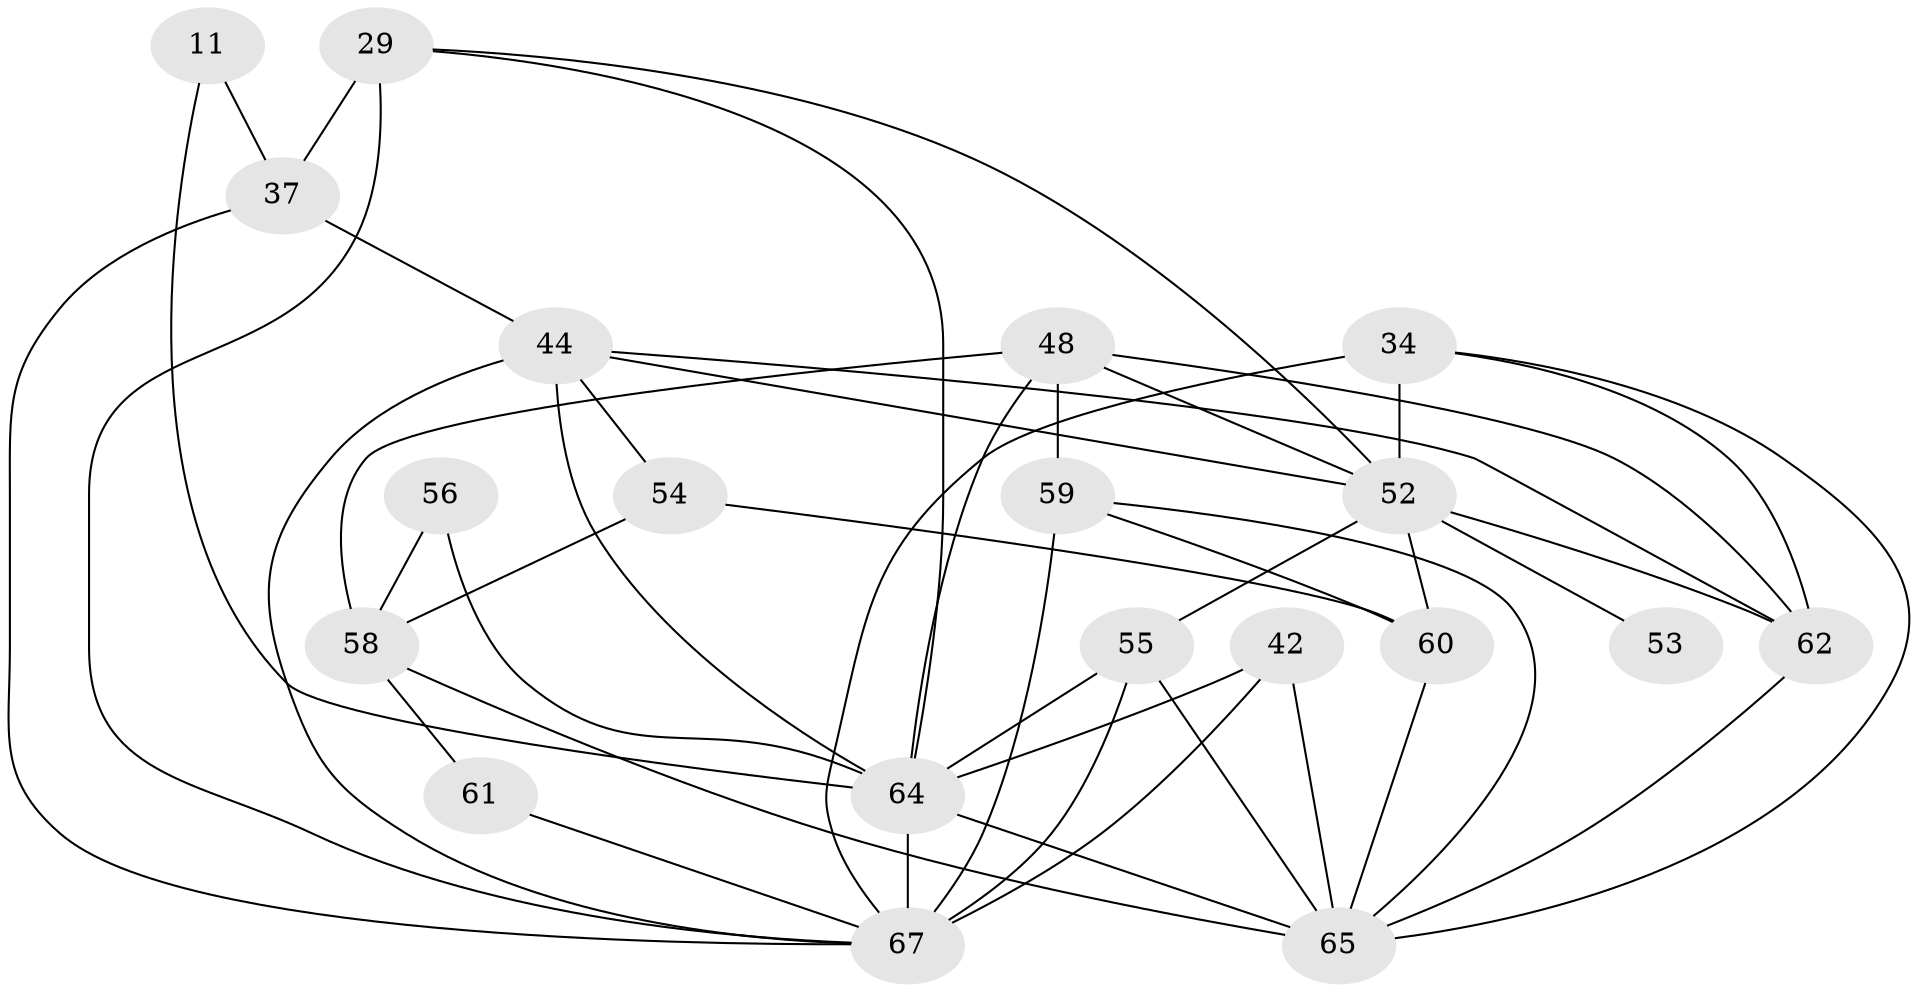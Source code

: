 // original degree distribution, {3: 0.26865671641791045, 6: 0.11940298507462686, 4: 0.31343283582089554, 8: 0.04477611940298507, 2: 0.13432835820895522, 5: 0.11940298507462686}
// Generated by graph-tools (version 1.1) at 2025/54/03/04/25 21:54:17]
// undirected, 20 vertices, 46 edges
graph export_dot {
graph [start="1"]
  node [color=gray90,style=filled];
  11;
  29 [super="+19"];
  34 [super="+23"];
  37 [super="+2"];
  42 [super="+21"];
  44 [super="+33+6"];
  48 [super="+9+14+46"];
  52 [super="+49+17"];
  53;
  54 [super="+24"];
  55 [super="+36"];
  56;
  58 [super="+25+50"];
  59 [super="+12"];
  60 [super="+41"];
  61;
  62 [super="+28+47+51+57"];
  64 [super="+45+8"];
  65 [super="+63+38+26"];
  67 [super="+15+66"];
  11 -- 37;
  11 -- 64;
  29 -- 37 [weight=3];
  29 -- 52;
  29 -- 67;
  29 -- 64;
  34 -- 62;
  34 -- 65;
  34 -- 67;
  34 -- 52 [weight=3];
  37 -- 44 [weight=3];
  37 -- 67;
  42 -- 67 [weight=2];
  42 -- 64;
  42 -- 65 [weight=5];
  44 -- 52;
  44 -- 62 [weight=2];
  44 -- 64 [weight=3];
  44 -- 67;
  44 -- 54 [weight=2];
  48 -- 52 [weight=2];
  48 -- 62 [weight=4];
  48 -- 59 [weight=2];
  48 -- 58 [weight=3];
  48 -- 64 [weight=4];
  52 -- 53 [weight=2];
  52 -- 55 [weight=2];
  52 -- 62;
  52 -- 60 [weight=2];
  54 -- 60;
  54 -- 58 [weight=2];
  55 -- 64 [weight=2];
  55 -- 67 [weight=2];
  55 -- 65;
  56 -- 58;
  56 -- 64;
  58 -- 65;
  58 -- 61;
  59 -- 67 [weight=3];
  59 -- 65;
  59 -- 60;
  60 -- 65;
  61 -- 67;
  62 -- 65 [weight=4];
  64 -- 67 [weight=4];
  64 -- 65 [weight=2];
}
